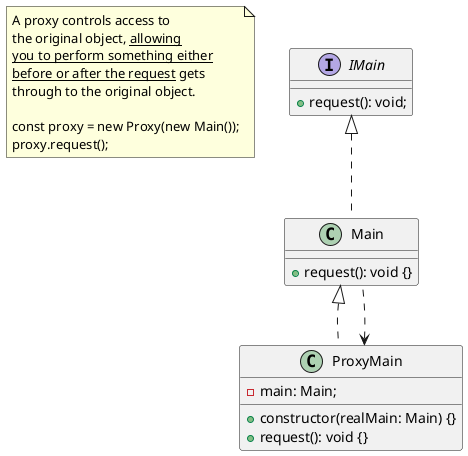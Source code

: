 @startuml
note as n1
A proxy controls access to
the original object, <u>allowing</u>
<u>you to perform something either
<u>before or after the request</u> gets
through to the original object.

const proxy = new Proxy(new Main());
proxy.request();
end note

interface IMain {
    + request(): void;
}

class Main implements IMain {
    + request(): void {}
}

class ProxyMain implements Main {
    - main: Main;
    + constructor(realMain: Main) {}
    + request(): void {}
}

ProxyMain <.. Main
@enduml
